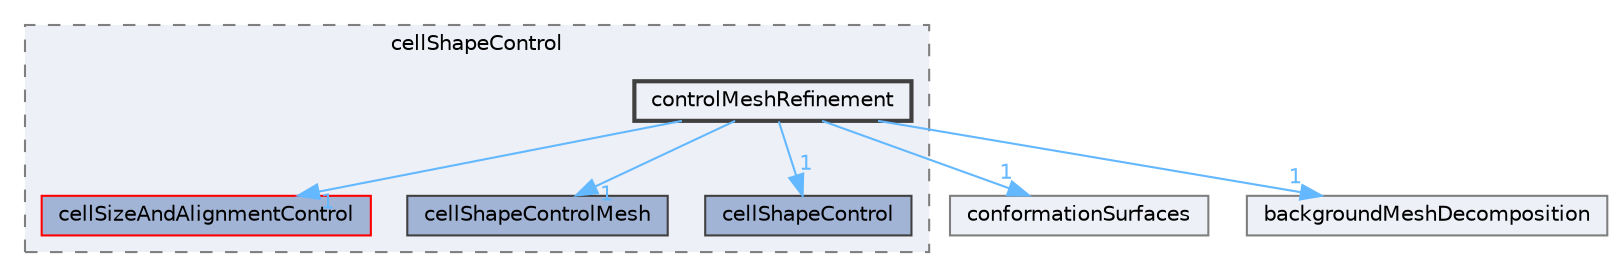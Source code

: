 digraph "applications/utilities/mesh/generation/foamyMesh/conformalVoronoiMesh/cellShapeControl/controlMeshRefinement"
{
 // LATEX_PDF_SIZE
  bgcolor="transparent";
  edge [fontname=Helvetica,fontsize=10,labelfontname=Helvetica,labelfontsize=10];
  node [fontname=Helvetica,fontsize=10,shape=box,height=0.2,width=0.4];
  compound=true
  subgraph clusterdir_5088df82dcf25da56e0bc3a1a53ca996 {
    graph [ bgcolor="#edf0f7", pencolor="grey50", label="cellShapeControl", fontname=Helvetica,fontsize=10 style="filled,dashed", URL="dir_5088df82dcf25da56e0bc3a1a53ca996.html",tooltip=""]
  dir_0fac8db952babc557e0fb20d3086a2fc [label="cellSizeAndAlignmentControl", fillcolor="#a2b4d6", color="red", style="filled", URL="dir_0fac8db952babc557e0fb20d3086a2fc.html",tooltip=""];
  dir_fd5fe15316df322b328286394841bb09 [label="cellShapeControlMesh", fillcolor="#a2b4d6", color="grey25", style="filled", URL="dir_fd5fe15316df322b328286394841bb09.html",tooltip=""];
  dir_44cf4a4052231201c8833e4fab10f1de [label="cellShapeControl", fillcolor="#a2b4d6", color="grey25", style="filled", URL="dir_44cf4a4052231201c8833e4fab10f1de.html",tooltip=""];
  dir_84ebe8c5af215a1f63f56b3273c211e0 [label="controlMeshRefinement", fillcolor="#edf0f7", color="grey25", style="filled,bold", URL="dir_84ebe8c5af215a1f63f56b3273c211e0.html",tooltip=""];
  }
  dir_2620dcc07dc81ce1ef4379237ffdbf3e [label="conformationSurfaces", fillcolor="#edf0f7", color="grey50", style="filled", URL="dir_2620dcc07dc81ce1ef4379237ffdbf3e.html",tooltip=""];
  dir_bc43d8325f9052bcda93babf76ac9548 [label="backgroundMeshDecomposition", fillcolor="#edf0f7", color="grey50", style="filled", URL="dir_bc43d8325f9052bcda93babf76ac9548.html",tooltip=""];
  dir_84ebe8c5af215a1f63f56b3273c211e0->dir_0fac8db952babc557e0fb20d3086a2fc [headlabel="1", labeldistance=1.5 headhref="dir_000674_000435.html" href="dir_000674_000435.html" color="steelblue1" fontcolor="steelblue1"];
  dir_84ebe8c5af215a1f63f56b3273c211e0->dir_2620dcc07dc81ce1ef4379237ffdbf3e [headlabel="1", labeldistance=1.5 headhref="dir_000674_000608.html" href="dir_000674_000608.html" color="steelblue1" fontcolor="steelblue1"];
  dir_84ebe8c5af215a1f63f56b3273c211e0->dir_44cf4a4052231201c8833e4fab10f1de [headlabel="1", labeldistance=1.5 headhref="dir_000674_000433.html" href="dir_000674_000433.html" color="steelblue1" fontcolor="steelblue1"];
  dir_84ebe8c5af215a1f63f56b3273c211e0->dir_bc43d8325f9052bcda93babf76ac9548 [headlabel="1", labeldistance=1.5 headhref="dir_000674_000180.html" href="dir_000674_000180.html" color="steelblue1" fontcolor="steelblue1"];
  dir_84ebe8c5af215a1f63f56b3273c211e0->dir_fd5fe15316df322b328286394841bb09 [headlabel="1", labeldistance=1.5 headhref="dir_000674_000434.html" href="dir_000674_000434.html" color="steelblue1" fontcolor="steelblue1"];
}
